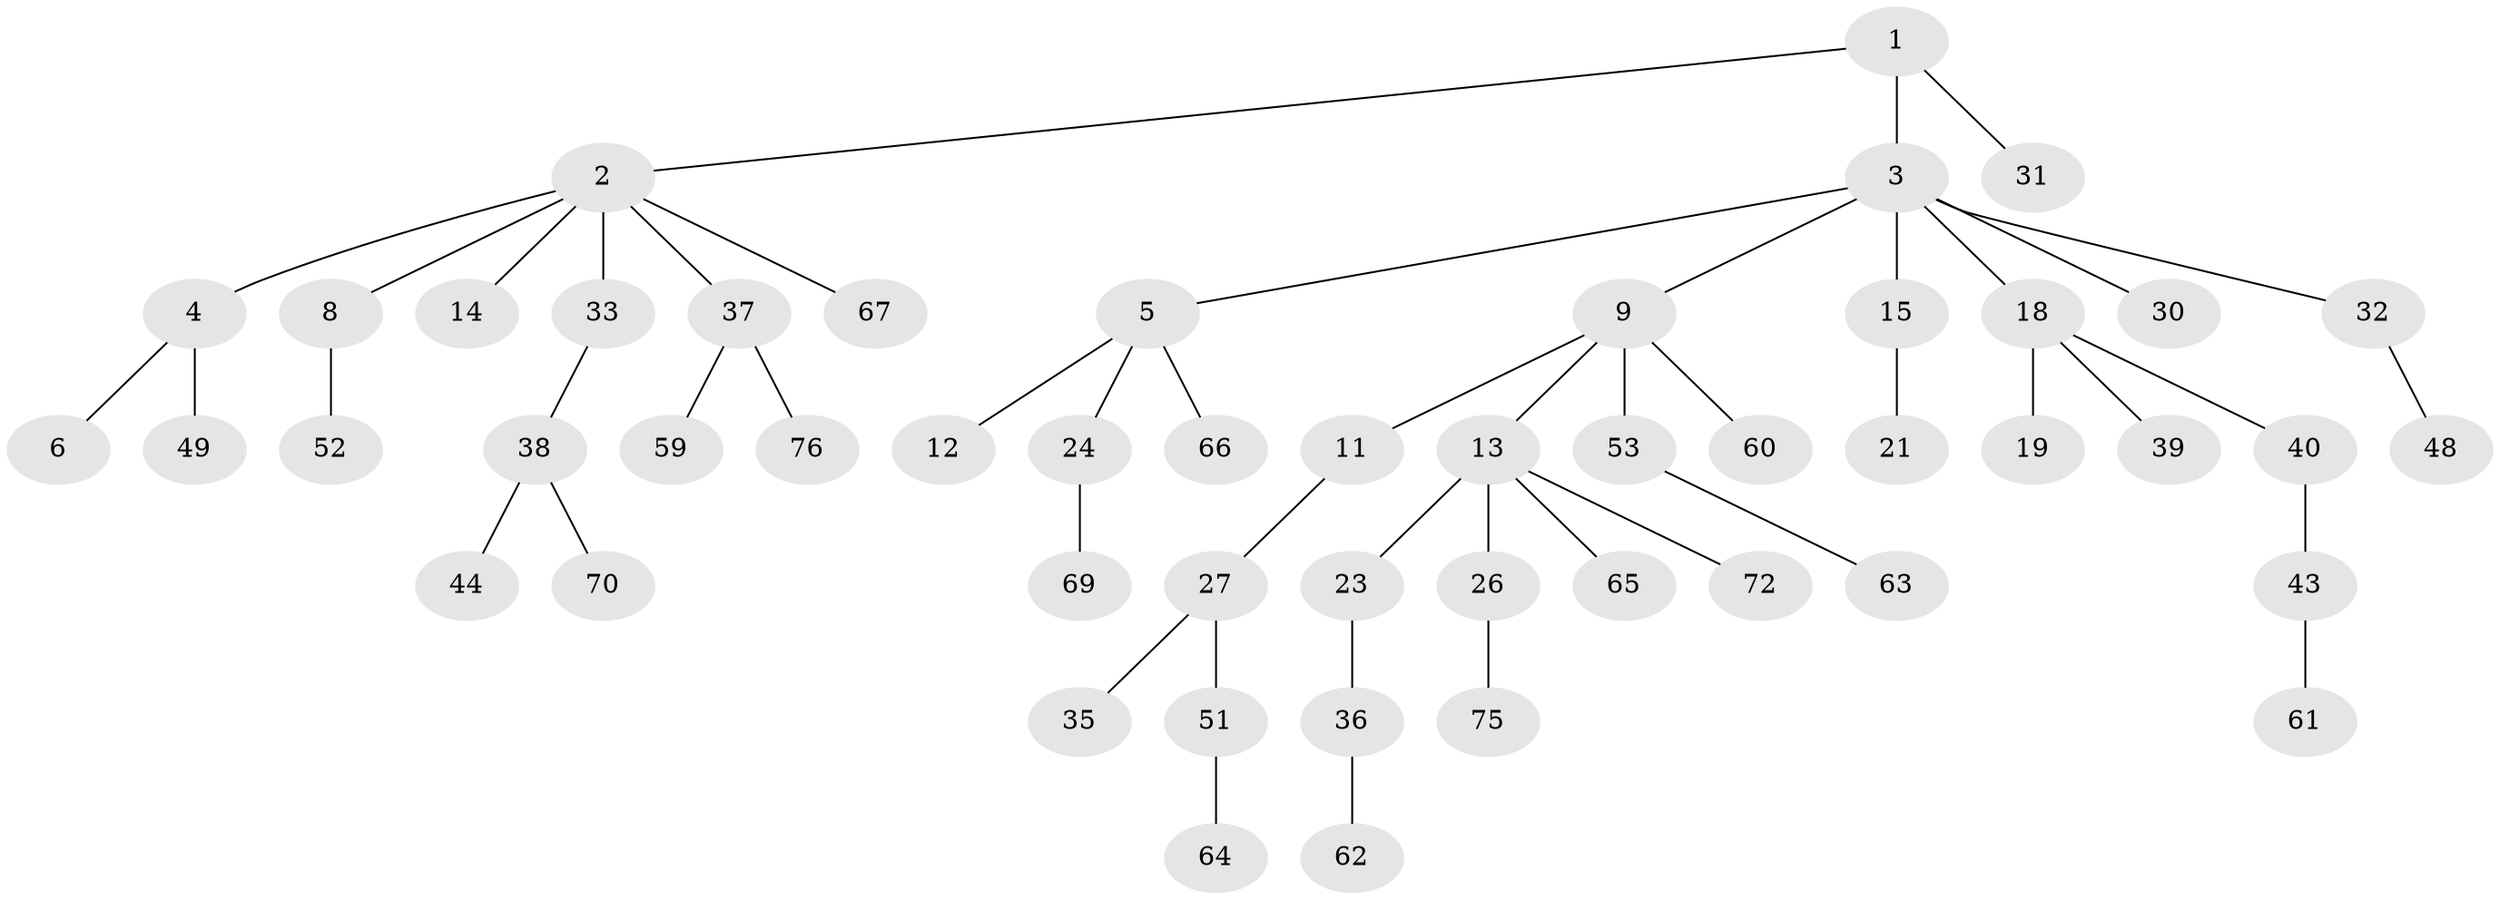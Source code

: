 // Generated by graph-tools (version 1.1) at 2025/52/02/27/25 19:52:10]
// undirected, 51 vertices, 50 edges
graph export_dot {
graph [start="1"]
  node [color=gray90,style=filled];
  1 [super="+25"];
  2 [super="+16"];
  3 [super="+7"];
  4 [super="+17"];
  5;
  6;
  8 [super="+45"];
  9 [super="+10"];
  11 [super="+22"];
  12 [super="+29"];
  13 [super="+58"];
  14;
  15 [super="+20"];
  18 [super="+28"];
  19;
  21 [super="+34"];
  23;
  24 [super="+50"];
  26 [super="+56"];
  27 [super="+68"];
  30;
  31;
  32 [super="+47"];
  33;
  35;
  36 [super="+41"];
  37 [super="+55"];
  38 [super="+54"];
  39 [super="+57"];
  40 [super="+42"];
  43 [super="+46"];
  44;
  48;
  49;
  51 [super="+74"];
  52;
  53;
  59 [super="+73"];
  60;
  61;
  62;
  63;
  64;
  65;
  66 [super="+71"];
  67;
  69;
  70;
  72;
  75;
  76;
  1 -- 2;
  1 -- 3;
  1 -- 31;
  2 -- 4;
  2 -- 8;
  2 -- 14;
  2 -- 37;
  2 -- 33;
  2 -- 67;
  3 -- 5;
  3 -- 9;
  3 -- 15;
  3 -- 18;
  3 -- 30;
  3 -- 32;
  4 -- 6;
  4 -- 49;
  5 -- 12;
  5 -- 24;
  5 -- 66;
  8 -- 52;
  9 -- 60;
  9 -- 13;
  9 -- 11;
  9 -- 53;
  11 -- 27;
  13 -- 23;
  13 -- 26;
  13 -- 65;
  13 -- 72;
  15 -- 21;
  18 -- 19;
  18 -- 40;
  18 -- 39;
  23 -- 36;
  24 -- 69;
  26 -- 75;
  27 -- 35;
  27 -- 51;
  32 -- 48;
  33 -- 38;
  36 -- 62;
  37 -- 76;
  37 -- 59;
  38 -- 44;
  38 -- 70;
  40 -- 43;
  43 -- 61;
  51 -- 64;
  53 -- 63;
}
